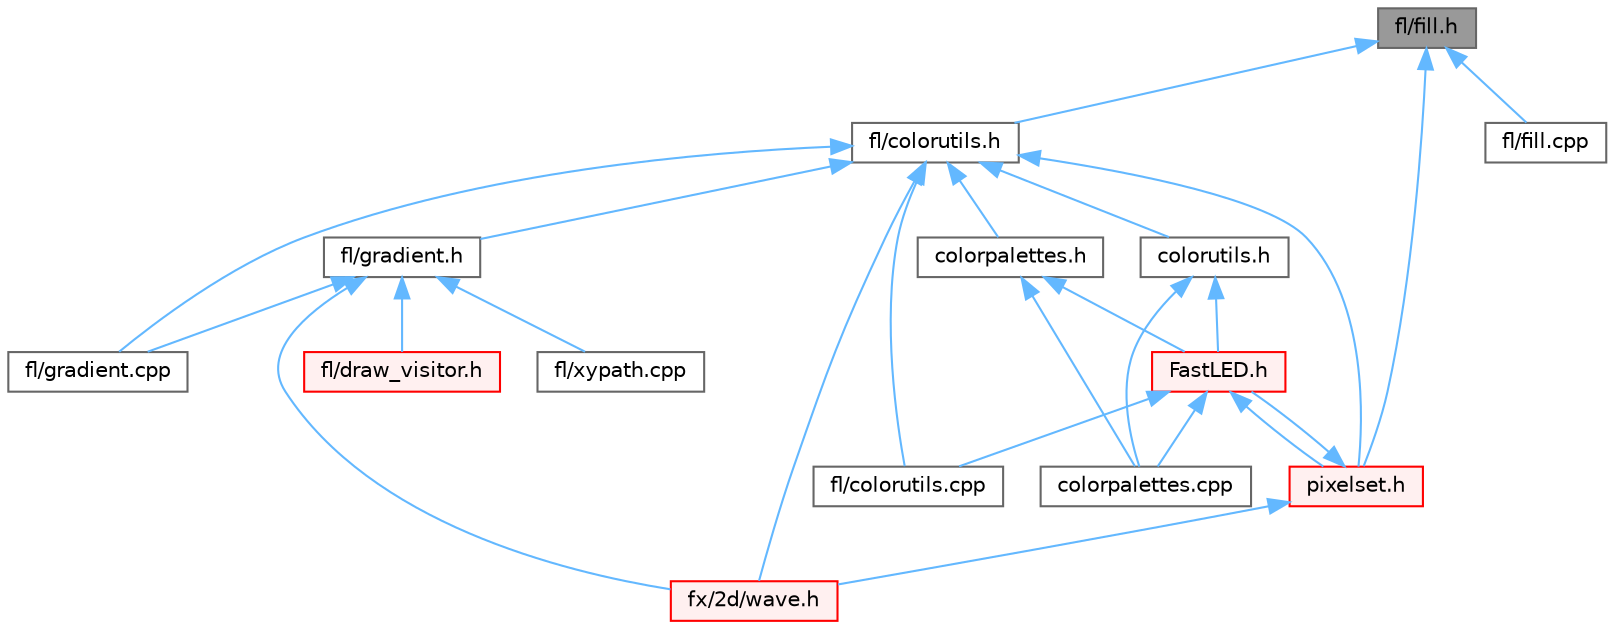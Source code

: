 digraph "fl/fill.h"
{
 // INTERACTIVE_SVG=YES
 // LATEX_PDF_SIZE
  bgcolor="transparent";
  edge [fontname=Helvetica,fontsize=10,labelfontname=Helvetica,labelfontsize=10];
  node [fontname=Helvetica,fontsize=10,shape=box,height=0.2,width=0.4];
  Node1 [id="Node000001",label="fl/fill.h",height=0.2,width=0.4,color="gray40", fillcolor="grey60", style="filled", fontcolor="black",tooltip=" "];
  Node1 -> Node2 [id="edge1_Node000001_Node000002",dir="back",color="steelblue1",style="solid",tooltip=" "];
  Node2 [id="Node000002",label="fl/colorutils.h",height=0.2,width=0.4,color="grey40", fillcolor="white", style="filled",URL="$d7/df9/fl_2colorutils_8h.html",tooltip="Utility functions for color fill, palettes, blending, and more."];
  Node2 -> Node3 [id="edge2_Node000002_Node000003",dir="back",color="steelblue1",style="solid",tooltip=" "];
  Node3 [id="Node000003",label="colorpalettes.h",height=0.2,width=0.4,color="grey40", fillcolor="white", style="filled",URL="$dc/dcc/colorpalettes_8h.html",tooltip="Declarations for the predefined color palettes supplied by FastLED."];
  Node3 -> Node4 [id="edge3_Node000003_Node000004",dir="back",color="steelblue1",style="solid",tooltip=" "];
  Node4 [id="Node000004",label="FastLED.h",height=0.2,width=0.4,color="red", fillcolor="#FFF0F0", style="filled",URL="$db/d97/_fast_l_e_d_8h.html",tooltip="central include file for FastLED, defines the CFastLED class/object"];
  Node4 -> Node89 [id="edge4_Node000004_Node000089",dir="back",color="steelblue1",style="solid",tooltip=" "];
  Node89 [id="Node000089",label="colorpalettes.cpp",height=0.2,width=0.4,color="grey40", fillcolor="white", style="filled",URL="$d6/dcc/colorpalettes_8cpp.html",tooltip="Definitions for the predefined color palettes supplied by FastLED."];
  Node4 -> Node101 [id="edge5_Node000004_Node000101",dir="back",color="steelblue1",style="solid",tooltip=" "];
  Node101 [id="Node000101",label="fl/colorutils.cpp",height=0.2,width=0.4,color="grey40", fillcolor="white", style="filled",URL="$da/d2d/colorutils_8cpp.html",tooltip="Misc utility functions for palettes, blending, and more."];
  Node4 -> Node128 [id="edge6_Node000004_Node000128",dir="back",color="steelblue1",style="solid",tooltip=" "];
  Node128 [id="Node000128",label="pixelset.h",height=0.2,width=0.4,color="red", fillcolor="#FFF0F0", style="filled",URL="$d4/d46/pixelset_8h.html",tooltip="Declares classes for managing logical groups of LEDs."];
  Node128 -> Node4 [id="edge7_Node000128_Node000004",dir="back",color="steelblue1",style="solid",tooltip=" "];
  Node128 -> Node130 [id="edge8_Node000128_Node000130",dir="back",color="steelblue1",style="solid",tooltip=" "];
  Node130 [id="Node000130",label="fx/2d/wave.h",height=0.2,width=0.4,color="red", fillcolor="#FFF0F0", style="filled",URL="$de/de9/src_2fx_22d_2wave_8h.html",tooltip=" "];
  Node3 -> Node89 [id="edge9_Node000003_Node000089",dir="back",color="steelblue1",style="solid",tooltip=" "];
  Node2 -> Node138 [id="edge10_Node000002_Node000138",dir="back",color="steelblue1",style="solid",tooltip=" "];
  Node138 [id="Node000138",label="colorutils.h",height=0.2,width=0.4,color="grey40", fillcolor="white", style="filled",URL="$d1/dfb/colorutils_8h.html",tooltip=" "];
  Node138 -> Node4 [id="edge11_Node000138_Node000004",dir="back",color="steelblue1",style="solid",tooltip=" "];
  Node138 -> Node89 [id="edge12_Node000138_Node000089",dir="back",color="steelblue1",style="solid",tooltip=" "];
  Node2 -> Node101 [id="edge13_Node000002_Node000101",dir="back",color="steelblue1",style="solid",tooltip=" "];
  Node2 -> Node139 [id="edge14_Node000002_Node000139",dir="back",color="steelblue1",style="solid",tooltip=" "];
  Node139 [id="Node000139",label="fl/gradient.cpp",height=0.2,width=0.4,color="grey40", fillcolor="white", style="filled",URL="$d3/d77/gradient_8cpp.html",tooltip=" "];
  Node2 -> Node140 [id="edge15_Node000002_Node000140",dir="back",color="steelblue1",style="solid",tooltip=" "];
  Node140 [id="Node000140",label="fl/gradient.h",height=0.2,width=0.4,color="grey40", fillcolor="white", style="filled",URL="$db/dfe/gradient_8h.html",tooltip=" "];
  Node140 -> Node141 [id="edge16_Node000140_Node000141",dir="back",color="steelblue1",style="solid",tooltip=" "];
  Node141 [id="Node000141",label="fl/draw_visitor.h",height=0.2,width=0.4,color="red", fillcolor="#FFF0F0", style="filled",URL="$d0/d4f/draw__visitor_8h.html",tooltip=" "];
  Node140 -> Node139 [id="edge17_Node000140_Node000139",dir="back",color="steelblue1",style="solid",tooltip=" "];
  Node140 -> Node144 [id="edge18_Node000140_Node000144",dir="back",color="steelblue1",style="solid",tooltip=" "];
  Node144 [id="Node000144",label="fl/xypath.cpp",height=0.2,width=0.4,color="grey40", fillcolor="white", style="filled",URL="$d4/d78/xypath_8cpp.html",tooltip=" "];
  Node140 -> Node130 [id="edge19_Node000140_Node000130",dir="back",color="steelblue1",style="solid",tooltip=" "];
  Node2 -> Node130 [id="edge20_Node000002_Node000130",dir="back",color="steelblue1",style="solid",tooltip=" "];
  Node2 -> Node128 [id="edge21_Node000002_Node000128",dir="back",color="steelblue1",style="solid",tooltip=" "];
  Node1 -> Node145 [id="edge22_Node000001_Node000145",dir="back",color="steelblue1",style="solid",tooltip=" "];
  Node145 [id="Node000145",label="fl/fill.cpp",height=0.2,width=0.4,color="grey40", fillcolor="white", style="filled",URL="$db/df9/fill_8cpp.html",tooltip=" "];
  Node1 -> Node128 [id="edge23_Node000001_Node000128",dir="back",color="steelblue1",style="solid",tooltip=" "];
}
